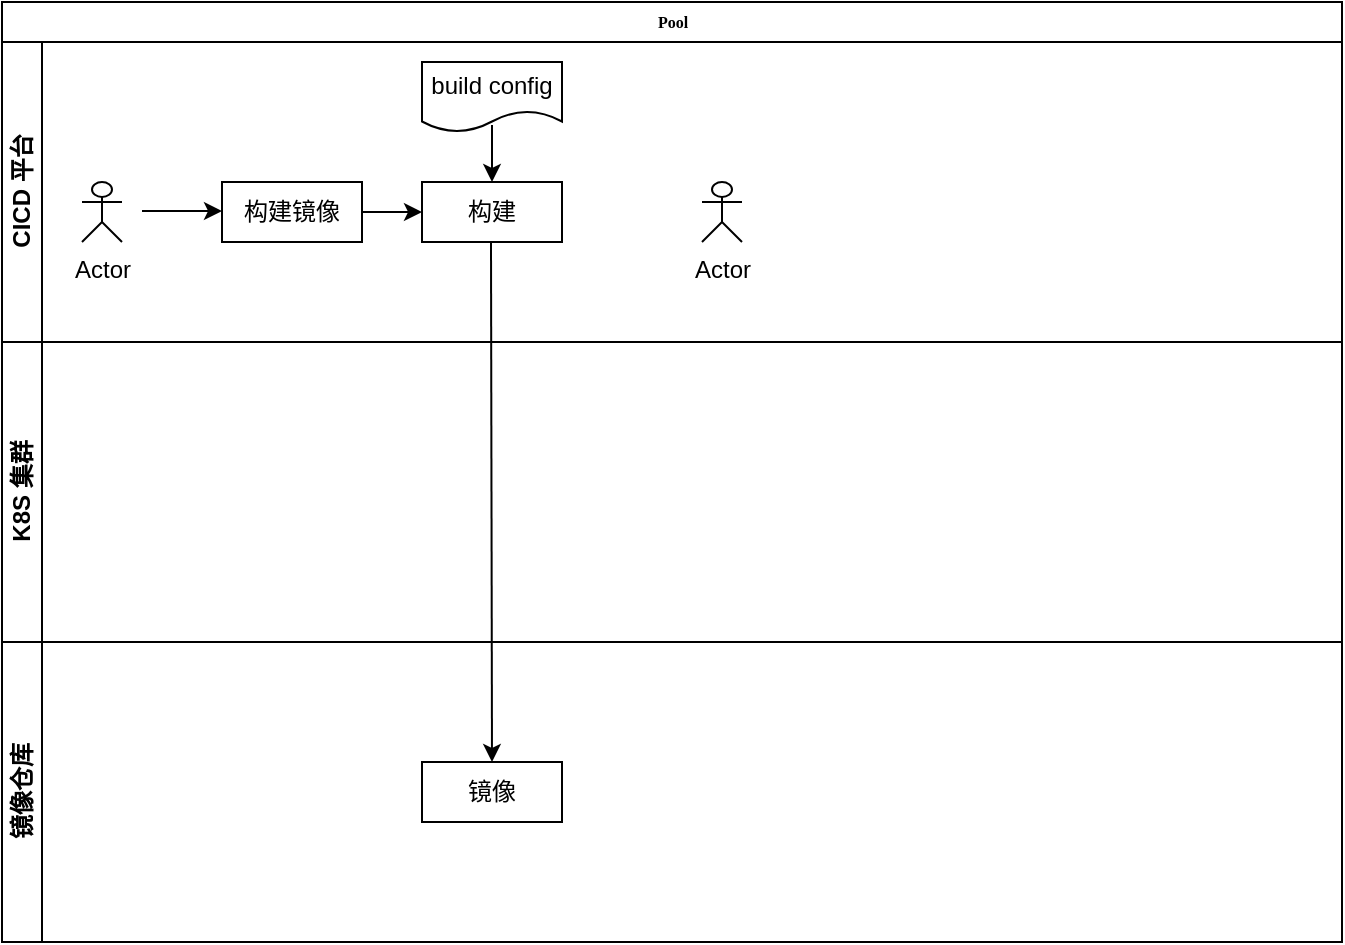 <mxfile version="20.6.0" type="github">
  <diagram name="Page-1" id="c7488fd3-1785-93aa-aadb-54a6760d102a">
    <mxGraphModel dx="946" dy="614" grid="1" gridSize="10" guides="1" tooltips="1" connect="1" arrows="1" fold="1" page="1" pageScale="1" pageWidth="1100" pageHeight="850" background="none" math="0" shadow="0">
      <root>
        <mxCell id="0" />
        <mxCell id="1" parent="0" />
        <mxCell id="2b4e8129b02d487f-1" value="Pool" style="swimlane;html=1;childLayout=stackLayout;horizontal=1;startSize=20;horizontalStack=0;rounded=0;shadow=0;labelBackgroundColor=none;strokeWidth=1;fontFamily=Verdana;fontSize=8;align=center;" parent="1" vertex="1">
          <mxGeometry x="90" y="80" width="670" height="470" as="geometry" />
        </mxCell>
        <mxCell id="2b4e8129b02d487f-2" value="CICD 平台" style="swimlane;html=1;startSize=20;horizontal=0;" parent="2b4e8129b02d487f-1" vertex="1">
          <mxGeometry y="20" width="670" height="150" as="geometry" />
        </mxCell>
        <mxCell id="LBiqWSKvaIRxEotlT_i5-7" value="Actor" style="shape=umlActor;verticalLabelPosition=bottom;verticalAlign=top;html=1;outlineConnect=0;" vertex="1" parent="2b4e8129b02d487f-2">
          <mxGeometry x="40" y="70" width="20" height="30" as="geometry" />
        </mxCell>
        <mxCell id="LBiqWSKvaIRxEotlT_i5-13" value="构建镜像" style="rounded=0;whiteSpace=wrap;html=1;" vertex="1" parent="2b4e8129b02d487f-2">
          <mxGeometry x="110" y="70" width="70" height="30" as="geometry" />
        </mxCell>
        <mxCell id="LBiqWSKvaIRxEotlT_i5-14" value="" style="endArrow=classic;html=1;rounded=0;" edge="1" parent="2b4e8129b02d487f-2">
          <mxGeometry width="50" height="50" relative="1" as="geometry">
            <mxPoint x="70" y="84.5" as="sourcePoint" />
            <mxPoint x="110" y="84.5" as="targetPoint" />
            <Array as="points" />
          </mxGeometry>
        </mxCell>
        <mxCell id="LBiqWSKvaIRxEotlT_i5-22" value="Actor" style="shape=umlActor;verticalLabelPosition=bottom;verticalAlign=top;html=1;outlineConnect=0;" vertex="1" parent="2b4e8129b02d487f-2">
          <mxGeometry x="350" y="70" width="20" height="30" as="geometry" />
        </mxCell>
        <mxCell id="LBiqWSKvaIRxEotlT_i5-23" value="build config" style="shape=document;whiteSpace=wrap;html=1;boundedLbl=1;" vertex="1" parent="2b4e8129b02d487f-2">
          <mxGeometry x="210" y="10" width="70" height="35" as="geometry" />
        </mxCell>
        <mxCell id="LBiqWSKvaIRxEotlT_i5-36" value="构建" style="rounded=0;whiteSpace=wrap;html=1;" vertex="1" parent="2b4e8129b02d487f-2">
          <mxGeometry x="210" y="70" width="70" height="30" as="geometry" />
        </mxCell>
        <mxCell id="LBiqWSKvaIRxEotlT_i5-37" value="" style="endArrow=classic;html=1;rounded=0;exitX=1;exitY=0.5;exitDx=0;exitDy=0;entryX=0;entryY=0.5;entryDx=0;entryDy=0;" edge="1" parent="2b4e8129b02d487f-2" source="LBiqWSKvaIRxEotlT_i5-13" target="LBiqWSKvaIRxEotlT_i5-36">
          <mxGeometry width="50" height="50" relative="1" as="geometry">
            <mxPoint x="210" y="130" as="sourcePoint" />
            <mxPoint x="250" y="130" as="targetPoint" />
            <Array as="points" />
          </mxGeometry>
        </mxCell>
        <mxCell id="LBiqWSKvaIRxEotlT_i5-38" value="" style="endArrow=classic;html=1;rounded=0;exitX=0.5;exitY=0.9;exitDx=0;exitDy=0;exitPerimeter=0;entryX=0.5;entryY=0;entryDx=0;entryDy=0;" edge="1" parent="2b4e8129b02d487f-2" source="LBiqWSKvaIRxEotlT_i5-23" target="LBiqWSKvaIRxEotlT_i5-36">
          <mxGeometry width="50" height="50" relative="1" as="geometry">
            <mxPoint x="300" y="220" as="sourcePoint" />
            <mxPoint x="340" y="220" as="targetPoint" />
            <Array as="points" />
          </mxGeometry>
        </mxCell>
        <mxCell id="2b4e8129b02d487f-3" value="K8S 集群" style="swimlane;html=1;startSize=20;horizontal=0;" parent="2b4e8129b02d487f-1" vertex="1">
          <mxGeometry y="170" width="670" height="150" as="geometry" />
        </mxCell>
        <mxCell id="LBiqWSKvaIRxEotlT_i5-17" value="" style="endArrow=classic;html=1;rounded=0;" edge="1" parent="2b4e8129b02d487f-3">
          <mxGeometry width="50" height="50" relative="1" as="geometry">
            <mxPoint x="244.5" y="-50" as="sourcePoint" />
            <mxPoint x="245" y="210" as="targetPoint" />
          </mxGeometry>
        </mxCell>
        <mxCell id="2b4e8129b02d487f-4" value="镜像仓库" style="swimlane;html=1;startSize=20;horizontal=0;" parent="2b4e8129b02d487f-1" vertex="1">
          <mxGeometry y="320" width="670" height="150" as="geometry" />
        </mxCell>
        <mxCell id="LBiqWSKvaIRxEotlT_i5-16" value="镜像" style="rounded=0;whiteSpace=wrap;html=1;" vertex="1" parent="2b4e8129b02d487f-4">
          <mxGeometry x="210" y="60" width="70" height="30" as="geometry" />
        </mxCell>
      </root>
    </mxGraphModel>
  </diagram>
</mxfile>
